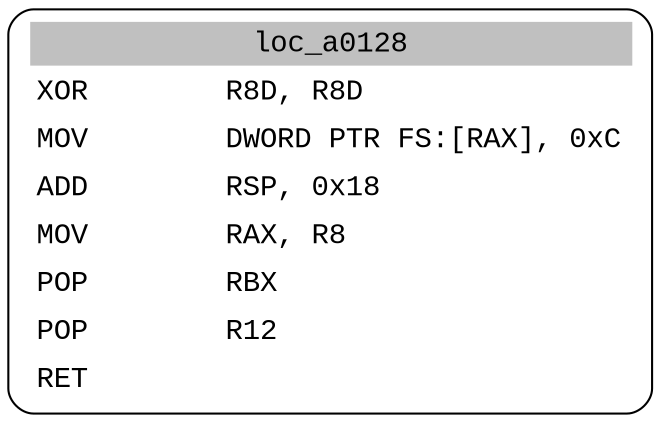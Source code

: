 digraph asm_graph {
1941 [
shape="Mrecord" fontname="Courier New"label =<<table border="0" cellborder="0" cellpadding="3"><tr><td align="center" colspan="2" bgcolor="grey">loc_a0128</td></tr><tr><td align="left">XOR        R8D, R8D</td></tr><tr><td align="left">MOV        DWORD PTR FS:[RAX], 0xC</td></tr><tr><td align="left">ADD        RSP, 0x18</td></tr><tr><td align="left">MOV        RAX, R8</td></tr><tr><td align="left">POP        RBX</td></tr><tr><td align="left">POP        R12</td></tr><tr><td align="left">RET        </td></tr></table>> ];
}